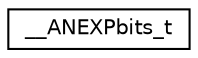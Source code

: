 digraph "Graphical Class Hierarchy"
{
  edge [fontname="Helvetica",fontsize="10",labelfontname="Helvetica",labelfontsize="10"];
  node [fontname="Helvetica",fontsize="10",shape=record];
  rankdir="LR";
  Node1 [label="__ANEXPbits_t",height=0.2,width=0.4,color="black", fillcolor="white", style="filled",URL="$union_____a_n_e_x_pbits__t.html"];
}
